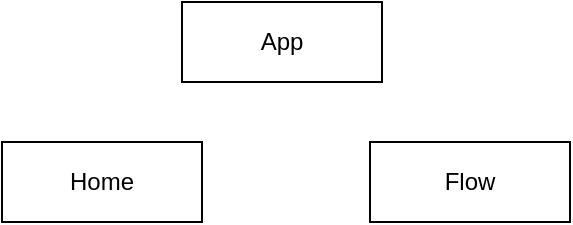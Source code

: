 <mxfile>
    <diagram id="minfnp9ckFct6MOEw7iv" name="Page-1">
        <mxGraphModel dx="777" dy="392" grid="1" gridSize="10" guides="1" tooltips="1" connect="1" arrows="1" fold="1" page="1" pageScale="1" pageWidth="827" pageHeight="1169" math="0" shadow="0">
            <root>
                <mxCell id="0"/>
                <mxCell id="1" parent="0"/>
                <mxCell id="2" value="App" style="whiteSpace=wrap;html=1;" vertex="1" parent="1">
                    <mxGeometry x="270" y="40" width="100" height="40" as="geometry"/>
                </mxCell>
                <mxCell id="3" value="Home" style="whiteSpace=wrap;html=1;" vertex="1" parent="1">
                    <mxGeometry x="180" y="110" width="100" height="40" as="geometry"/>
                </mxCell>
                <mxCell id="4" value="Flow" style="whiteSpace=wrap;html=1;" vertex="1" parent="1">
                    <mxGeometry x="364" y="110" width="100" height="40" as="geometry"/>
                </mxCell>
            </root>
        </mxGraphModel>
    </diagram>
</mxfile>